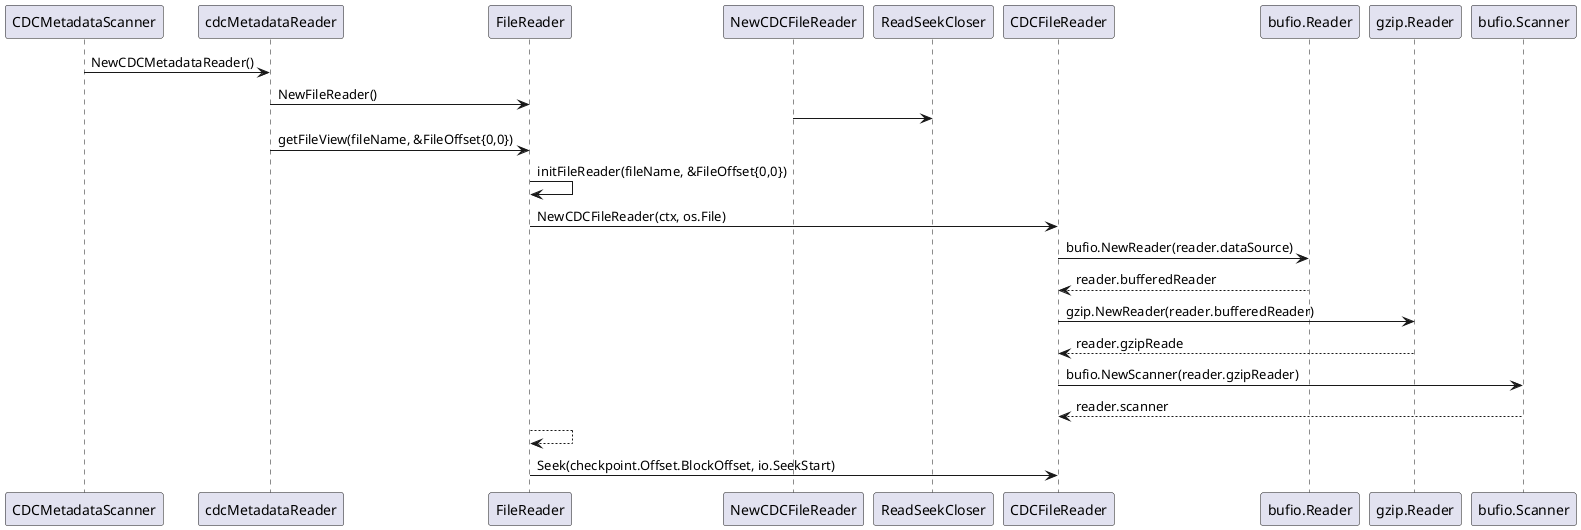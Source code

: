 @startuml FileReader

CDCMetadataScanner -> cdcMetadataReader:NewCDCMetadataReader()
cdcMetadataReader -> FileReader:NewFileReader()
NewCDCFileReader->ReadSeekCloser

cdcMetadataReader -> FileReader: getFileView(fileName, &FileOffset{0,0})
FileReader -> FileReader: initFileReader(fileName, &FileOffset{0,0})
FileReader -> CDCFileReader: NewCDCFileReader(ctx, os.File)
CDCFileReader -> bufio.Reader:bufio.NewReader(reader.dataSource)
bufio.Reader --> CDCFileReader: reader.bufferedReader
CDCFileReader -> gzip.Reader:gzip.NewReader(reader.bufferedReader)
gzip.Reader --> CDCFileReader:reader.gzipReade
CDCFileReader -> bufio.Scanner:bufio.NewScanner(reader.gzipReader)
bufio.Scanner --> CDCFileReader: reader.scanner
FileReader --> FileReader

FileReader -> CDCFileReader: Seek(checkpoint.Offset.BlockOffset, io.SeekStart)

